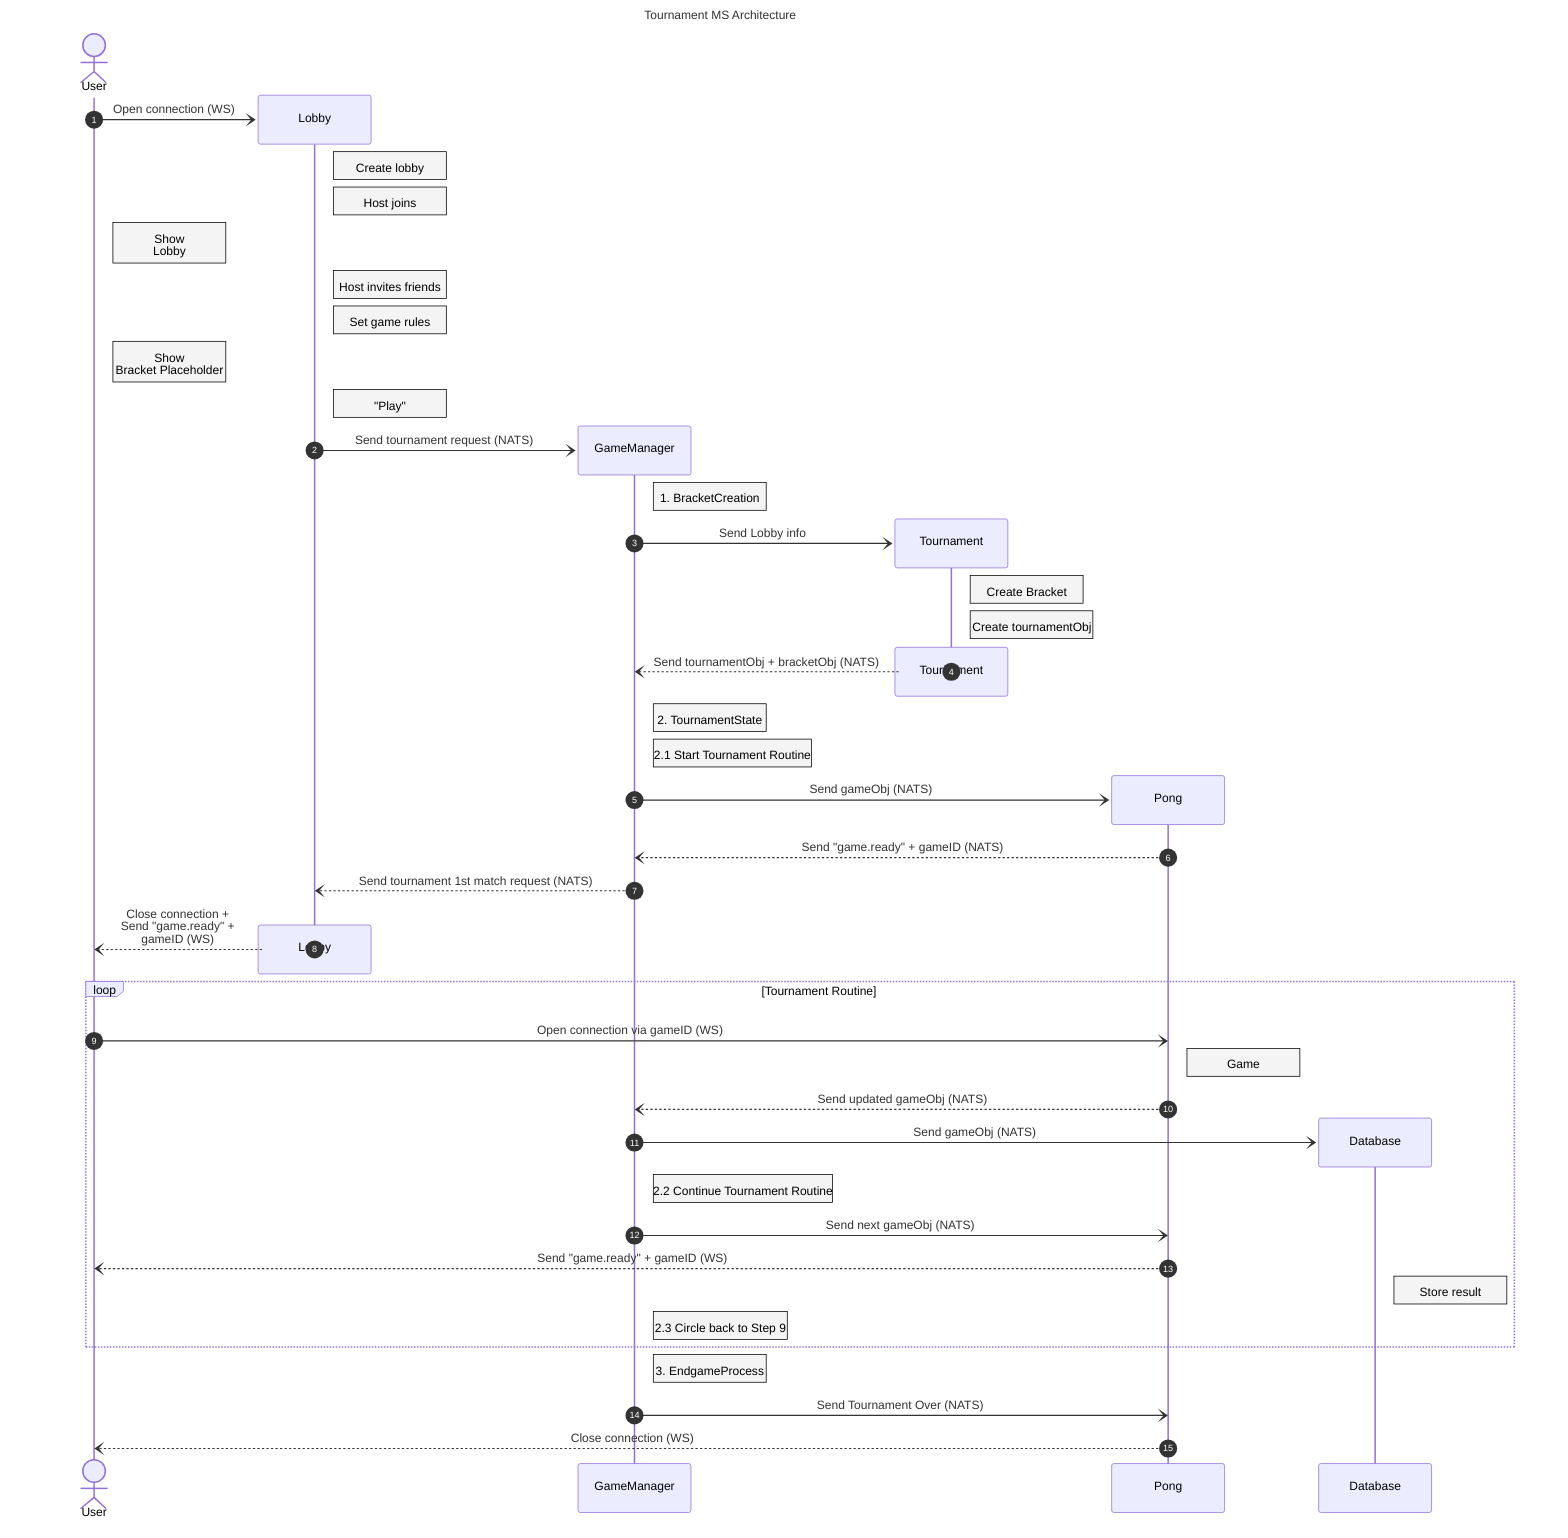 %%{init:{"themeVariables": {
    "noteBkgColor":"#f4f4f4", 
    "noteTextColor":"black",
    "noteBorderColor":"#000",
    "fontFamily":"Arial"
  }
}}%%
sequenceDiagram
    title Tournament MS Architecture
    autonumber

    create actor U as User
    create participant L as Lobby
    U-)L: Open connection (WS)
    Note right of L: Create lobby
    Note right of L: Host joins
    Note right of U: Show <br/>Lobby
    Note right of L: Host invites friends
    Note right of L: Set game rules
    Note right of U: Show <br/>Bracket  Placeholder
    Note right of L: "Play"

    create participant GM as GameManager
    L-)GM: Send tournament request (NATS)
    Note right of GM: 1. BracketCreation
    
    create participant T as Tournament
    GM-)T: Send Lobby info
    Note right of T: Create Bracket
    Note right of T: Create  tournamentObj 

    destroy T
    T--)GM: Send  tournamentObj + bracketObj (NATS)
    Note right of GM: 2. TournamentState
    Note right of GM: 2.1 Start Tournament Routine
    
    create participant P as Pong
    GM-)P: Send gameObj (NATS)
    P--)GM: Send "game.ready" + gameID (NATS)
    GM--)L: Send tournament 1st match request (NATS)
    destroy L
    L--)U: Close connection +<br/> Send "game.ready" +<br/> gameID (WS)

    loop Tournament Routine
      U-)P: Open connection via gameID (WS)
      Note right of P: Game
      P--)GM: Send updated gameObj (NATS)

      create participant DB as Database
      GM-)DB: Send gameObj (NATS)
      Note right of GM: 2.2 Continue Tournament Routine
      GM-)P: Send next gameObj (NATS)
      P--)U: Send "game.ready" + gameID (WS)
      Note right of DB: Store result
      Note right of GM: 2.3 Circle  back to Step 9
    end
      Note right of GM: 3. EndgameProcess
      GM-)P: Send Tournament Over (NATS)
      P--)U: Close connection (WS)